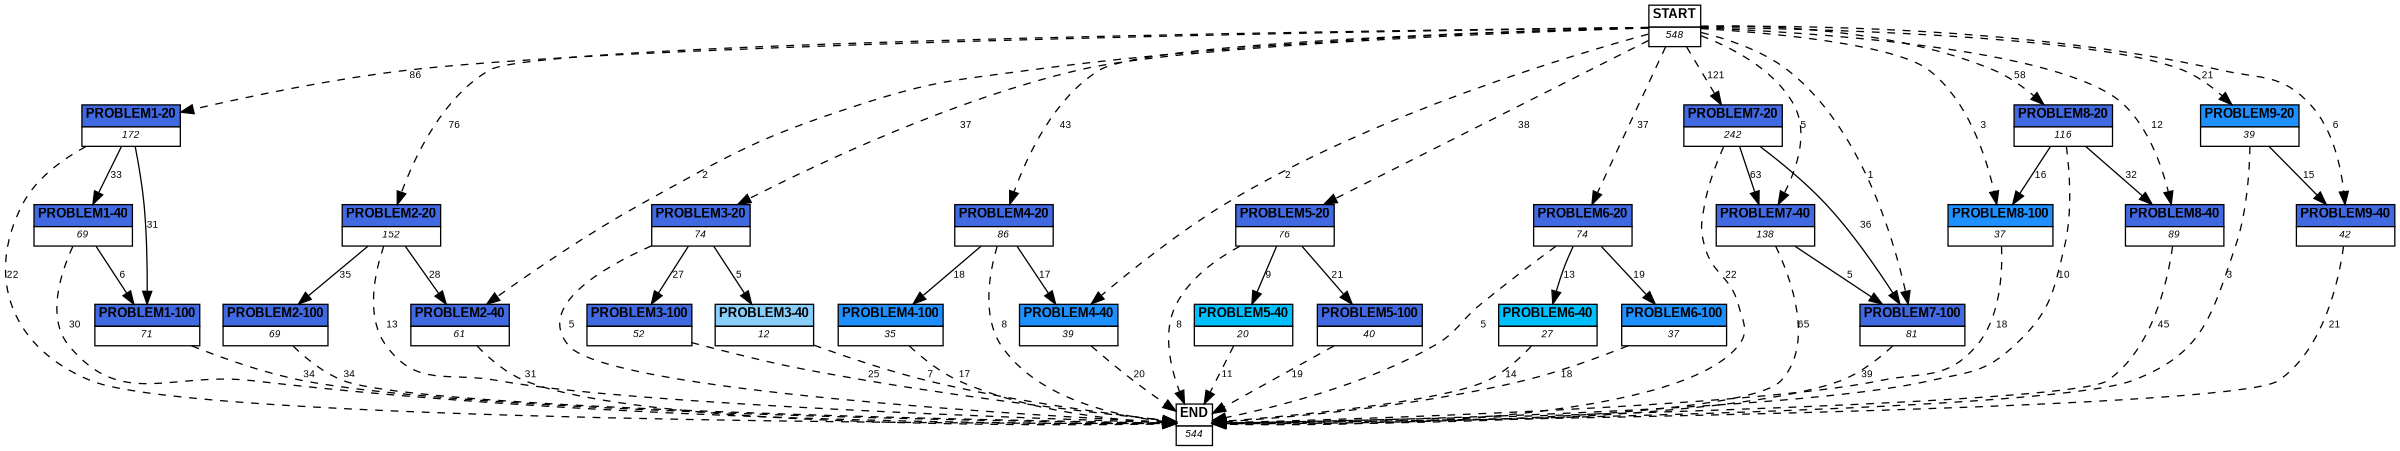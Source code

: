 digraph graphname {
	dpi = 150
	size="16,11!";
	margin = 0;
"PROBLEM1-20" [shape=plain, label=<<table border="0" cellborder="1" cellspacing="0"><tr><td bgcolor="royalblue"><FONT face="Arial" POINT-SIZE="10"><b>PROBLEM1-20</b></FONT></td></tr><tr><td bgcolor="white"><FONT face="Arial" POINT-SIZE="8"><i>172</i></FONT></td></tr></table>>]
"PROBLEM1-40" [shape=plain, label=<<table border="0" cellborder="1" cellspacing="0"><tr><td bgcolor="royalblue"><FONT face="Arial" POINT-SIZE="10"><b>PROBLEM1-40</b></FONT></td></tr><tr><td bgcolor="white"><FONT face="Arial" POINT-SIZE="8"><i>69</i></FONT></td></tr></table>>]
"PROBLEM1-100" [shape=plain, label=<<table border="0" cellborder="1" cellspacing="0"><tr><td bgcolor="royalblue"><FONT face="Arial" POINT-SIZE="10"><b>PROBLEM1-100</b></FONT></td></tr><tr><td bgcolor="white"><FONT face="Arial" POINT-SIZE="8"><i>71</i></FONT></td></tr></table>>]
"PROBLEM2-20" [shape=plain, label=<<table border="0" cellborder="1" cellspacing="0"><tr><td bgcolor="royalblue"><FONT face="Arial" POINT-SIZE="10"><b>PROBLEM2-20</b></FONT></td></tr><tr><td bgcolor="white"><FONT face="Arial" POINT-SIZE="8"><i>152</i></FONT></td></tr></table>>]
"PROBLEM2-40" [shape=plain, label=<<table border="0" cellborder="1" cellspacing="0"><tr><td bgcolor="royalblue"><FONT face="Arial" POINT-SIZE="10"><b>PROBLEM2-40</b></FONT></td></tr><tr><td bgcolor="white"><FONT face="Arial" POINT-SIZE="8"><i>61</i></FONT></td></tr></table>>]
"PROBLEM2-100" [shape=plain, label=<<table border="0" cellborder="1" cellspacing="0"><tr><td bgcolor="royalblue"><FONT face="Arial" POINT-SIZE="10"><b>PROBLEM2-100</b></FONT></td></tr><tr><td bgcolor="white"><FONT face="Arial" POINT-SIZE="8"><i>69</i></FONT></td></tr></table>>]
"PROBLEM3-20" [shape=plain, label=<<table border="0" cellborder="1" cellspacing="0"><tr><td bgcolor="royalblue"><FONT face="Arial" POINT-SIZE="10"><b>PROBLEM3-20</b></FONT></td></tr><tr><td bgcolor="white"><FONT face="Arial" POINT-SIZE="8"><i>74</i></FONT></td></tr></table>>]
"PROBLEM3-100" [shape=plain, label=<<table border="0" cellborder="1" cellspacing="0"><tr><td bgcolor="royalblue"><FONT face="Arial" POINT-SIZE="10"><b>PROBLEM3-100</b></FONT></td></tr><tr><td bgcolor="white"><FONT face="Arial" POINT-SIZE="8"><i>52</i></FONT></td></tr></table>>]
"PROBLEM3-40" [shape=plain, label=<<table border="0" cellborder="1" cellspacing="0"><tr><td bgcolor="lightskyblue"><FONT face="Arial" POINT-SIZE="10"><b>PROBLEM3-40</b></FONT></td></tr><tr><td bgcolor="white"><FONT face="Arial" POINT-SIZE="8"><i>12</i></FONT></td></tr></table>>]
"PROBLEM4-20" [shape=plain, label=<<table border="0" cellborder="1" cellspacing="0"><tr><td bgcolor="royalblue"><FONT face="Arial" POINT-SIZE="10"><b>PROBLEM4-20</b></FONT></td></tr><tr><td bgcolor="white"><FONT face="Arial" POINT-SIZE="8"><i>86</i></FONT></td></tr></table>>]
"PROBLEM4-40" [shape=plain, label=<<table border="0" cellborder="1" cellspacing="0"><tr><td bgcolor="dodgerblue"><FONT face="Arial" POINT-SIZE="10"><b>PROBLEM4-40</b></FONT></td></tr><tr><td bgcolor="white"><FONT face="Arial" POINT-SIZE="8"><i>39</i></FONT></td></tr></table>>]
"PROBLEM4-100" [shape=plain, label=<<table border="0" cellborder="1" cellspacing="0"><tr><td bgcolor="dodgerblue"><FONT face="Arial" POINT-SIZE="10"><b>PROBLEM4-100</b></FONT></td></tr><tr><td bgcolor="white"><FONT face="Arial" POINT-SIZE="8"><i>35</i></FONT></td></tr></table>>]
"PROBLEM5-20" [shape=plain, label=<<table border="0" cellborder="1" cellspacing="0"><tr><td bgcolor="royalblue"><FONT face="Arial" POINT-SIZE="10"><b>PROBLEM5-20</b></FONT></td></tr><tr><td bgcolor="white"><FONT face="Arial" POINT-SIZE="8"><i>76</i></FONT></td></tr></table>>]
"PROBLEM5-40" [shape=plain, label=<<table border="0" cellborder="1" cellspacing="0"><tr><td bgcolor="deepskyblue"><FONT face="Arial" POINT-SIZE="10"><b>PROBLEM5-40</b></FONT></td></tr><tr><td bgcolor="white"><FONT face="Arial" POINT-SIZE="8"><i>20</i></FONT></td></tr></table>>]
"PROBLEM6-20" [shape=plain, label=<<table border="0" cellborder="1" cellspacing="0"><tr><td bgcolor="royalblue"><FONT face="Arial" POINT-SIZE="10"><b>PROBLEM6-20</b></FONT></td></tr><tr><td bgcolor="white"><FONT face="Arial" POINT-SIZE="8"><i>74</i></FONT></td></tr></table>>]
"PROBLEM6-40" [shape=plain, label=<<table border="0" cellborder="1" cellspacing="0"><tr><td bgcolor="deepskyblue"><FONT face="Arial" POINT-SIZE="10"><b>PROBLEM6-40</b></FONT></td></tr><tr><td bgcolor="white"><FONT face="Arial" POINT-SIZE="8"><i>27</i></FONT></td></tr></table>>]
"PROBLEM6-100" [shape=plain, label=<<table border="0" cellborder="1" cellspacing="0"><tr><td bgcolor="dodgerblue"><FONT face="Arial" POINT-SIZE="10"><b>PROBLEM6-100</b></FONT></td></tr><tr><td bgcolor="white"><FONT face="Arial" POINT-SIZE="8"><i>37</i></FONT></td></tr></table>>]
"PROBLEM5-100" [shape=plain, label=<<table border="0" cellborder="1" cellspacing="0"><tr><td bgcolor="royalblue"><FONT face="Arial" POINT-SIZE="10"><b>PROBLEM5-100</b></FONT></td></tr><tr><td bgcolor="white"><FONT face="Arial" POINT-SIZE="8"><i>40</i></FONT></td></tr></table>>]
"PROBLEM7-20" [shape=plain, label=<<table border="0" cellborder="1" cellspacing="0"><tr><td bgcolor="royalblue"><FONT face="Arial" POINT-SIZE="10"><b>PROBLEM7-20</b></FONT></td></tr><tr><td bgcolor="white"><FONT face="Arial" POINT-SIZE="8"><i>242</i></FONT></td></tr></table>>]
"PROBLEM7-40" [shape=plain, label=<<table border="0" cellborder="1" cellspacing="0"><tr><td bgcolor="royalblue"><FONT face="Arial" POINT-SIZE="10"><b>PROBLEM7-40</b></FONT></td></tr><tr><td bgcolor="white"><FONT face="Arial" POINT-SIZE="8"><i>138</i></FONT></td></tr></table>>]
"PROBLEM8-20" [shape=plain, label=<<table border="0" cellborder="1" cellspacing="0"><tr><td bgcolor="royalblue"><FONT face="Arial" POINT-SIZE="10"><b>PROBLEM8-20</b></FONT></td></tr><tr><td bgcolor="white"><FONT face="Arial" POINT-SIZE="8"><i>116</i></FONT></td></tr></table>>]
"PROBLEM8-40" [shape=plain, label=<<table border="0" cellborder="1" cellspacing="0"><tr><td bgcolor="royalblue"><FONT face="Arial" POINT-SIZE="10"><b>PROBLEM8-40</b></FONT></td></tr><tr><td bgcolor="white"><FONT face="Arial" POINT-SIZE="8"><i>89</i></FONT></td></tr></table>>]
"PROBLEM8-100" [shape=plain, label=<<table border="0" cellborder="1" cellspacing="0"><tr><td bgcolor="dodgerblue"><FONT face="Arial" POINT-SIZE="10"><b>PROBLEM8-100</b></FONT></td></tr><tr><td bgcolor="white"><FONT face="Arial" POINT-SIZE="8"><i>37</i></FONT></td></tr></table>>]
"PROBLEM7-100" [shape=plain, label=<<table border="0" cellborder="1" cellspacing="0"><tr><td bgcolor="royalblue"><FONT face="Arial" POINT-SIZE="10"><b>PROBLEM7-100</b></FONT></td></tr><tr><td bgcolor="white"><FONT face="Arial" POINT-SIZE="8"><i>81</i></FONT></td></tr></table>>]
"PROBLEM9-20" [shape=plain, label=<<table border="0" cellborder="1" cellspacing="0"><tr><td bgcolor="dodgerblue"><FONT face="Arial" POINT-SIZE="10"><b>PROBLEM9-20</b></FONT></td></tr><tr><td bgcolor="white"><FONT face="Arial" POINT-SIZE="8"><i>39</i></FONT></td></tr></table>>]
"PROBLEM9-40" [shape=plain, label=<<table border="0" cellborder="1" cellspacing="0"><tr><td bgcolor="royalblue"><FONT face="Arial" POINT-SIZE="10"><b>PROBLEM9-40</b></FONT></td></tr><tr><td bgcolor="white"><FONT face="Arial" POINT-SIZE="8"><i>42</i></FONT></td></tr></table>>]
"START" [shape=plain, label=<<table border="0" cellborder="1" cellspacing="0"><tr><td bgcolor="white"><FONT face="Arial" POINT-SIZE="10"><b>START</b></FONT></td></tr><tr><td bgcolor="white"><FONT face="Arial" POINT-SIZE="8"><i>548</i></FONT></td></tr></table>>]
"END" [shape=plain, label=<<table border="0" cellborder="1" cellspacing="0"><tr><td bgcolor="white"><FONT face="Arial" POINT-SIZE="10"><b>END</b></FONT></td></tr><tr><td bgcolor="white"><FONT face="Arial" POINT-SIZE="8"><i>544</i></FONT></td></tr></table>>]
"PROBLEM1-20" -> "PROBLEM1-40" [ label ="33" labelfloat=false fontname="Arial" fontsize=8]
"PROBLEM1-20" -> "PROBLEM1-100" [ label ="31" labelfloat=false fontname="Arial" fontsize=8]
"PROBLEM1-20" -> "END" [ style = dashed label ="22" labelfloat=false fontname="Arial" fontsize=8]
"PROBLEM1-40" -> "PROBLEM1-100" [ label ="6" labelfloat=false fontname="Arial" fontsize=8]
"PROBLEM1-40" -> "END" [ style = dashed label ="30" labelfloat=false fontname="Arial" fontsize=8]
"PROBLEM1-100" -> "END" [ style = dashed label ="34" labelfloat=false fontname="Arial" fontsize=8]
"PROBLEM2-20" -> "PROBLEM2-40" [ label ="28" labelfloat=false fontname="Arial" fontsize=8]
"PROBLEM2-20" -> "PROBLEM2-100" [ label ="35" labelfloat=false fontname="Arial" fontsize=8]
"PROBLEM2-20" -> "END" [ style = dashed label ="13" labelfloat=false fontname="Arial" fontsize=8]
"PROBLEM2-40" -> "END" [ style = dashed label ="31" labelfloat=false fontname="Arial" fontsize=8]
"PROBLEM2-100" -> "END" [ style = dashed label ="34" labelfloat=false fontname="Arial" fontsize=8]
"PROBLEM3-20" -> "PROBLEM3-100" [ label ="27" labelfloat=false fontname="Arial" fontsize=8]
"PROBLEM3-20" -> "PROBLEM3-40" [ label ="5" labelfloat=false fontname="Arial" fontsize=8]
"PROBLEM3-20" -> "END" [ style = dashed label ="5" labelfloat=false fontname="Arial" fontsize=8]
"PROBLEM3-100" -> "END" [ style = dashed label ="25" labelfloat=false fontname="Arial" fontsize=8]
"PROBLEM3-40" -> "END" [ style = dashed label ="7" labelfloat=false fontname="Arial" fontsize=8]
"PROBLEM4-20" -> "PROBLEM4-40" [ label ="17" labelfloat=false fontname="Arial" fontsize=8]
"PROBLEM4-20" -> "PROBLEM4-100" [ label ="18" labelfloat=false fontname="Arial" fontsize=8]
"PROBLEM4-20" -> "END" [ style = dashed label ="8" labelfloat=false fontname="Arial" fontsize=8]
"PROBLEM4-40" -> "END" [ style = dashed label ="20" labelfloat=false fontname="Arial" fontsize=8]
"PROBLEM4-100" -> "END" [ style = dashed label ="17" labelfloat=false fontname="Arial" fontsize=8]
"PROBLEM5-20" -> "PROBLEM5-40" [ label ="9" labelfloat=false fontname="Arial" fontsize=8]
"PROBLEM5-20" -> "PROBLEM5-100" [ label ="21" labelfloat=false fontname="Arial" fontsize=8]
"PROBLEM5-20" -> "END" [ style = dashed label ="8" labelfloat=false fontname="Arial" fontsize=8]
"PROBLEM5-40" -> "END" [ style = dashed label ="11" labelfloat=false fontname="Arial" fontsize=8]
"PROBLEM6-20" -> "PROBLEM6-40" [ label ="13" labelfloat=false fontname="Arial" fontsize=8]
"PROBLEM6-20" -> "PROBLEM6-100" [ label ="19" labelfloat=false fontname="Arial" fontsize=8]
"PROBLEM6-20" -> "END" [ style = dashed label ="5" labelfloat=false fontname="Arial" fontsize=8]
"PROBLEM6-40" -> "END" [ style = dashed label ="14" labelfloat=false fontname="Arial" fontsize=8]
"PROBLEM6-100" -> "END" [ style = dashed label ="18" labelfloat=false fontname="Arial" fontsize=8]
"PROBLEM5-100" -> "END" [ style = dashed label ="19" labelfloat=false fontname="Arial" fontsize=8]
"PROBLEM7-20" -> "PROBLEM7-40" [ label ="63" labelfloat=false fontname="Arial" fontsize=8]
"PROBLEM7-20" -> "PROBLEM7-100" [ label ="36" labelfloat=false fontname="Arial" fontsize=8]
"PROBLEM7-20" -> "END" [ style = dashed label ="22" labelfloat=false fontname="Arial" fontsize=8]
"PROBLEM7-40" -> "PROBLEM7-100" [ label ="5" labelfloat=false fontname="Arial" fontsize=8]
"PROBLEM7-40" -> "END" [ style = dashed label ="65" labelfloat=false fontname="Arial" fontsize=8]
"PROBLEM8-20" -> "PROBLEM8-40" [ label ="32" labelfloat=false fontname="Arial" fontsize=8]
"PROBLEM8-20" -> "PROBLEM8-100" [ label ="16" labelfloat=false fontname="Arial" fontsize=8]
"PROBLEM8-20" -> "END" [ style = dashed label ="10" labelfloat=false fontname="Arial" fontsize=8]
"PROBLEM8-40" -> "END" [ style = dashed label ="45" labelfloat=false fontname="Arial" fontsize=8]
"PROBLEM8-100" -> "END" [ style = dashed label ="18" labelfloat=false fontname="Arial" fontsize=8]
"PROBLEM7-100" -> "END" [ style = dashed label ="39" labelfloat=false fontname="Arial" fontsize=8]
"PROBLEM9-20" -> "PROBLEM9-40" [ label ="15" labelfloat=false fontname="Arial" fontsize=8]
"PROBLEM9-20" -> "END" [ style = dashed label ="3" labelfloat=false fontname="Arial" fontsize=8]
"PROBLEM9-40" -> "END" [ style = dashed label ="21" labelfloat=false fontname="Arial" fontsize=8]
"START" -> "PROBLEM1-20" [ style = dashed label ="86" labelfloat=false fontname="Arial" fontsize=8]
"START" -> "PROBLEM2-20" [ style = dashed label ="76" labelfloat=false fontname="Arial" fontsize=8]
"START" -> "PROBLEM2-40" [ style = dashed label ="2" labelfloat=false fontname="Arial" fontsize=8]
"START" -> "PROBLEM3-20" [ style = dashed label ="37" labelfloat=false fontname="Arial" fontsize=8]
"START" -> "PROBLEM4-20" [ style = dashed label ="43" labelfloat=false fontname="Arial" fontsize=8]
"START" -> "PROBLEM4-40" [ style = dashed label ="2" labelfloat=false fontname="Arial" fontsize=8]
"START" -> "PROBLEM5-20" [ style = dashed label ="38" labelfloat=false fontname="Arial" fontsize=8]
"START" -> "PROBLEM6-20" [ style = dashed label ="37" labelfloat=false fontname="Arial" fontsize=8]
"START" -> "PROBLEM7-20" [ style = dashed label ="121" labelfloat=false fontname="Arial" fontsize=8]
"START" -> "PROBLEM7-40" [ style = dashed label ="5" labelfloat=false fontname="Arial" fontsize=8]
"START" -> "PROBLEM8-20" [ style = dashed label ="58" labelfloat=false fontname="Arial" fontsize=8]
"START" -> "PROBLEM8-40" [ style = dashed label ="12" labelfloat=false fontname="Arial" fontsize=8]
"START" -> "PROBLEM8-100" [ style = dashed label ="3" labelfloat=false fontname="Arial" fontsize=8]
"START" -> "PROBLEM7-100" [ style = dashed label ="1" labelfloat=false fontname="Arial" fontsize=8]
"START" -> "PROBLEM9-20" [ style = dashed label ="21" labelfloat=false fontname="Arial" fontsize=8]
"START" -> "PROBLEM9-40" [ style = dashed label ="6" labelfloat=false fontname="Arial" fontsize=8]
}